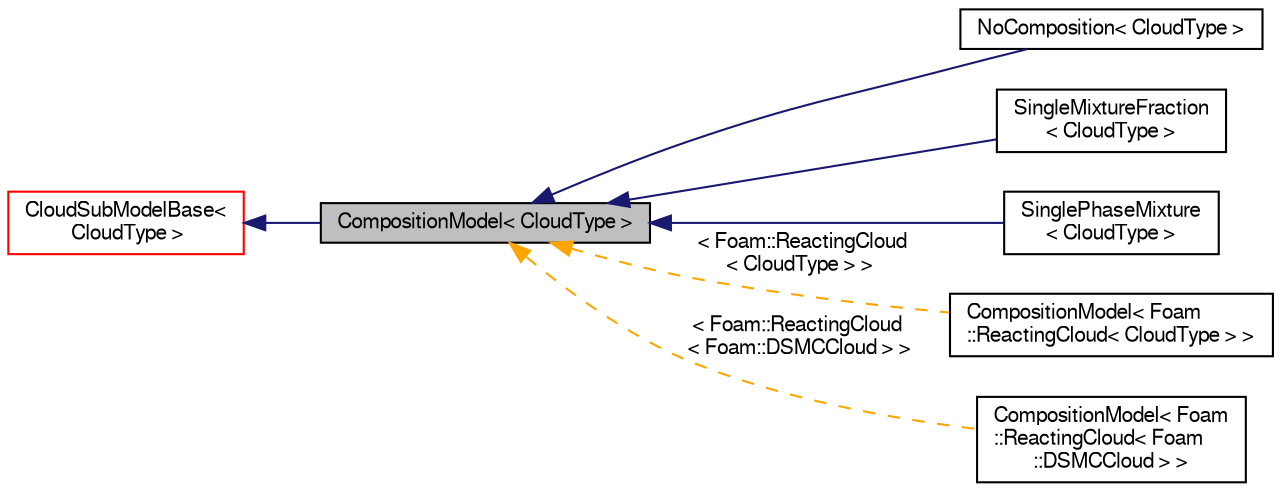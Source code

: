 digraph "CompositionModel&lt; CloudType &gt;"
{
  bgcolor="transparent";
  edge [fontname="FreeSans",fontsize="10",labelfontname="FreeSans",labelfontsize="10"];
  node [fontname="FreeSans",fontsize="10",shape=record];
  rankdir="LR";
  Node1 [label="CompositionModel\< CloudType \>",height=0.2,width=0.4,color="black", fillcolor="grey75", style="filled" fontcolor="black"];
  Node2 -> Node1 [dir="back",color="midnightblue",fontsize="10",style="solid",fontname="FreeSans"];
  Node2 [label="CloudSubModelBase\<\l CloudType \>",height=0.2,width=0.4,color="red",URL="$a00276.html",tooltip="Base class for cloud sub-models. "];
  Node1 -> Node3 [dir="back",color="midnightblue",fontsize="10",style="solid",fontname="FreeSans"];
  Node3 [label="NoComposition\< CloudType \>",height=0.2,width=0.4,color="black",URL="$a01550.html",tooltip="Dummy class for &#39;none&#39; option - will raise an error if any functions are called that require return v..."];
  Node1 -> Node4 [dir="back",color="midnightblue",fontsize="10",style="solid",fontname="FreeSans"];
  Node4 [label="SingleMixtureFraction\l\< CloudType \>",height=0.2,width=0.4,color="black",URL="$a02254.html",tooltip="Templated parcel multi-phase, multi-component class. "];
  Node1 -> Node5 [dir="back",color="midnightblue",fontsize="10",style="solid",fontname="FreeSans"];
  Node5 [label="SinglePhaseMixture\l\< CloudType \>",height=0.2,width=0.4,color="black",URL="$a02255.html",tooltip="Templated parcel single phase, multi-component class. "];
  Node1 -> Node6 [dir="back",color="orange",fontsize="10",style="dashed",label=" \< Foam::ReactingCloud\l\< CloudType \> \>" ,fontname="FreeSans"];
  Node6 [label="CompositionModel\< Foam\l::ReactingCloud\< CloudType \> \>",height=0.2,width=0.4,color="black",URL="$a00321.html"];
  Node1 -> Node7 [dir="back",color="orange",fontsize="10",style="dashed",label=" \< Foam::ReactingCloud\l\< Foam::DSMCCloud \> \>" ,fontname="FreeSans"];
  Node7 [label="CompositionModel\< Foam\l::ReactingCloud\< Foam\l::DSMCCloud \> \>",height=0.2,width=0.4,color="black",URL="$a00321.html"];
}
